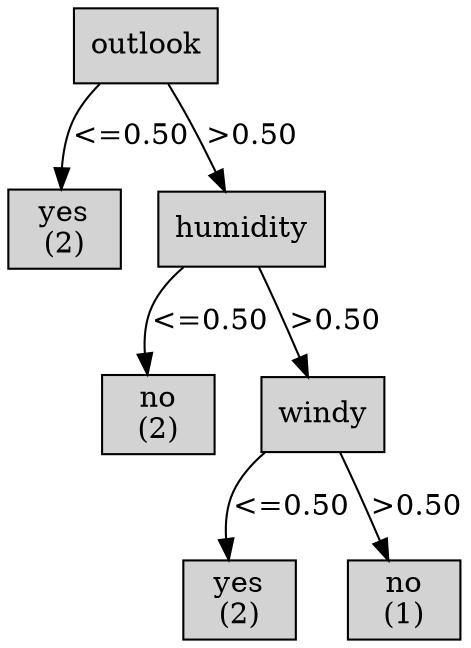 digraph ID3_Tree {
"0" [shape=box, style=filled, label="outlook
", weight=1]
"1" [shape=box, style=filled, label="yes
(2)
", weight=2]
0 -> 1 [ label = "<=0.50"];
"2" [shape=box, style=filled, label="humidity
", weight=2]
0 -> 2 [ label = ">0.50"];
"3" [shape=box, style=filled, label="no
(2)
", weight=3]
2 -> 3 [ label = "<=0.50"];
"4" [shape=box, style=filled, label="windy
", weight=3]
2 -> 4 [ label = ">0.50"];
"5" [shape=box, style=filled, label="yes
(2)
", weight=4]
4 -> 5 [ label = "<=0.50"];
"6" [shape=box, style=filled, label="no
(1)
", weight=4]
4 -> 6 [ label = ">0.50"];
{rank=same; 0;};
{rank=same; 1;2;};
{rank=same; 3;4;};
{rank=same; 5;6;};
}